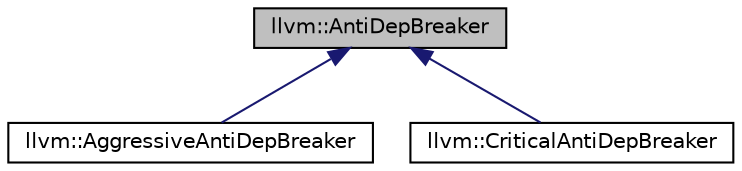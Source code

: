 digraph "llvm::AntiDepBreaker"
{
 // LATEX_PDF_SIZE
  bgcolor="transparent";
  edge [fontname="Helvetica",fontsize="10",labelfontname="Helvetica",labelfontsize="10"];
  node [fontname="Helvetica",fontsize="10",shape="box"];
  Node1 [label="llvm::AntiDepBreaker",height=0.2,width=0.4,color="black", fillcolor="grey75", style="filled", fontcolor="black",tooltip="This class works in conjunction with the post-RA scheduler to rename registers to break register anti..."];
  Node1 -> Node2 [dir="back",color="midnightblue",fontsize="10",style="solid",fontname="Helvetica"];
  Node2 [label="llvm::AggressiveAntiDepBreaker",height=0.2,width=0.4,color="black",URL="$classllvm_1_1AggressiveAntiDepBreaker.html",tooltip=" "];
  Node1 -> Node3 [dir="back",color="midnightblue",fontsize="10",style="solid",fontname="Helvetica"];
  Node3 [label="llvm::CriticalAntiDepBreaker",height=0.2,width=0.4,color="black",URL="$classllvm_1_1CriticalAntiDepBreaker.html",tooltip=" "];
}
